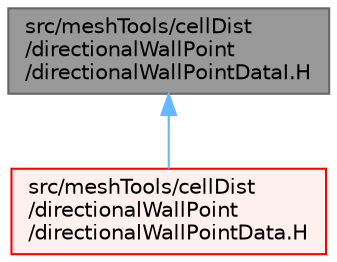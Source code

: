 digraph "src/meshTools/cellDist/directionalWallPoint/directionalWallPointDataI.H"
{
 // LATEX_PDF_SIZE
  bgcolor="transparent";
  edge [fontname=Helvetica,fontsize=10,labelfontname=Helvetica,labelfontsize=10];
  node [fontname=Helvetica,fontsize=10,shape=box,height=0.2,width=0.4];
  Node1 [id="Node000001",label="src/meshTools/cellDist\l/directionalWallPoint\l/directionalWallPointDataI.H",height=0.2,width=0.4,color="gray40", fillcolor="grey60", style="filled", fontcolor="black",tooltip=" "];
  Node1 -> Node2 [id="edge1_Node000001_Node000002",dir="back",color="steelblue1",style="solid",tooltip=" "];
  Node2 [id="Node000002",label="src/meshTools/cellDist\l/directionalWallPoint\l/directionalWallPointData.H",height=0.2,width=0.4,color="red", fillcolor="#FFF0F0", style="filled",URL="$directionalWallPointData_8H.html",tooltip=" "];
}
